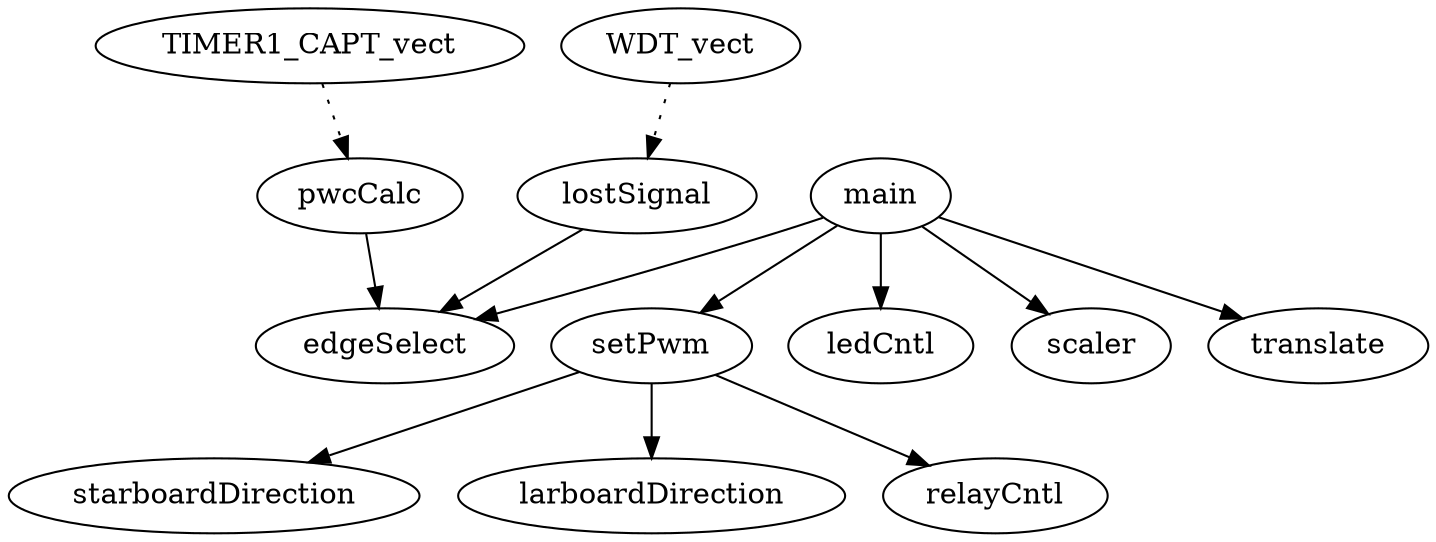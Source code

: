 digraph callgraph {
"lostSignal" -> "edgeSelect" [style=solid];
"setPwm" -> "starboardDirection" [style=solid];
"setPwm" -> "larboardDirection" [style=solid];
"setPwm" -> "relayCntl" [style=solid];
"main" -> "ledCntl" [style=solid];
"main" -> "edgeSelect" [style=solid];
"main" -> "setPwm" [style=solid];
"main" -> "scaler" [style=solid];
"main" -> "translate" [style=solid];
"TIMER1_CAPT_vect" -> "pwcCalc" [style=dotted];
"pwcCalc" -> "edgeSelect" [style=solid];
"WDT_vect" -> "lostSignal" [style=dotted];
}
